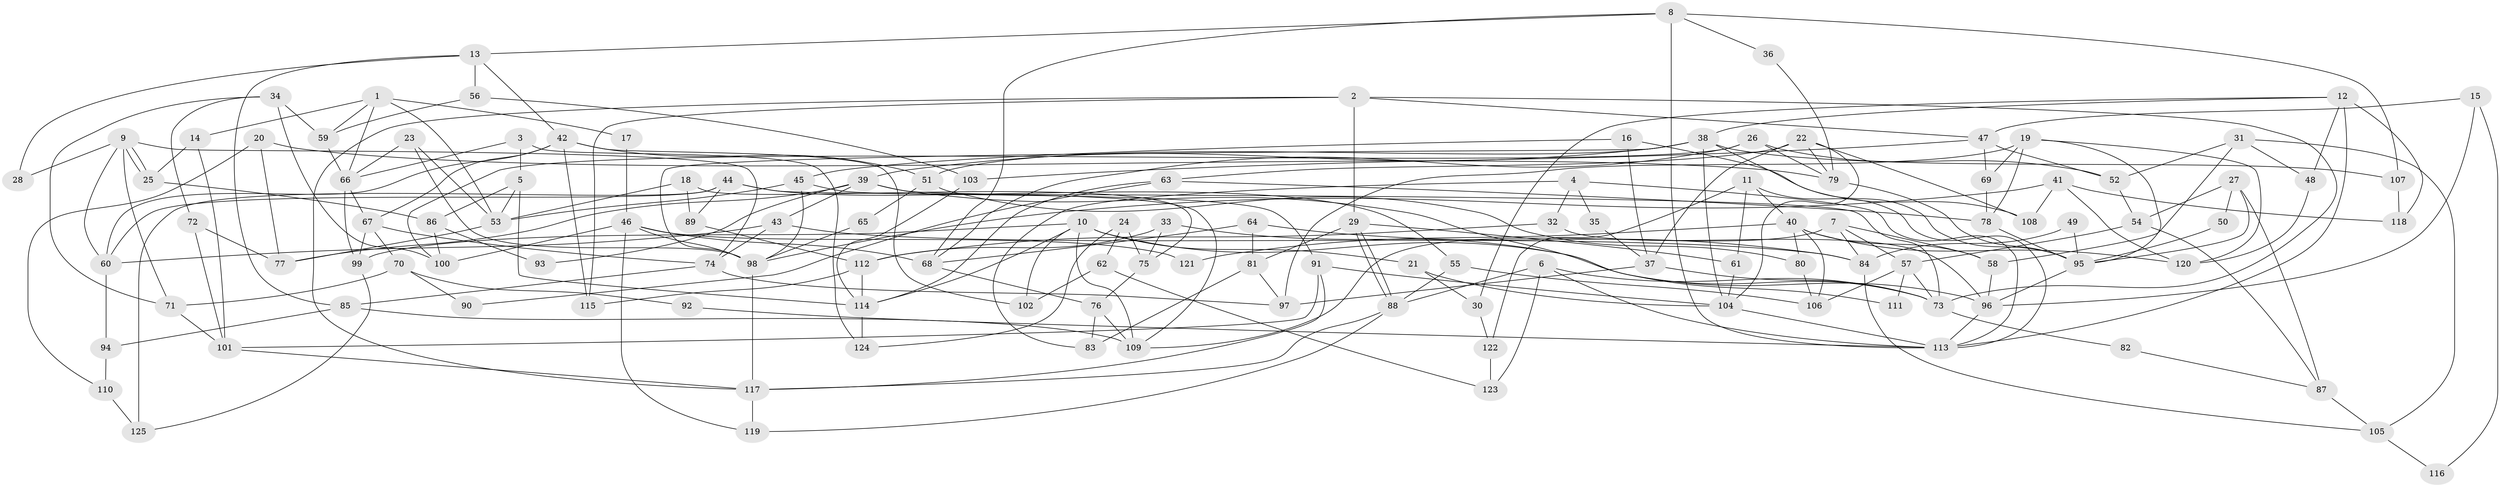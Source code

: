 // Generated by graph-tools (version 1.1) at 2025/50/03/09/25 03:50:02]
// undirected, 125 vertices, 250 edges
graph export_dot {
graph [start="1"]
  node [color=gray90,style=filled];
  1;
  2;
  3;
  4;
  5;
  6;
  7;
  8;
  9;
  10;
  11;
  12;
  13;
  14;
  15;
  16;
  17;
  18;
  19;
  20;
  21;
  22;
  23;
  24;
  25;
  26;
  27;
  28;
  29;
  30;
  31;
  32;
  33;
  34;
  35;
  36;
  37;
  38;
  39;
  40;
  41;
  42;
  43;
  44;
  45;
  46;
  47;
  48;
  49;
  50;
  51;
  52;
  53;
  54;
  55;
  56;
  57;
  58;
  59;
  60;
  61;
  62;
  63;
  64;
  65;
  66;
  67;
  68;
  69;
  70;
  71;
  72;
  73;
  74;
  75;
  76;
  77;
  78;
  79;
  80;
  81;
  82;
  83;
  84;
  85;
  86;
  87;
  88;
  89;
  90;
  91;
  92;
  93;
  94;
  95;
  96;
  97;
  98;
  99;
  100;
  101;
  102;
  103;
  104;
  105;
  106;
  107;
  108;
  109;
  110;
  111;
  112;
  113;
  114;
  115;
  116;
  117;
  118;
  119;
  120;
  121;
  122;
  123;
  124;
  125;
  1 -- 66;
  1 -- 59;
  1 -- 14;
  1 -- 17;
  1 -- 53;
  2 -- 117;
  2 -- 115;
  2 -- 29;
  2 -- 47;
  2 -- 73;
  3 -- 66;
  3 -- 5;
  3 -- 124;
  4 -- 32;
  4 -- 113;
  4 -- 35;
  4 -- 83;
  5 -- 53;
  5 -- 114;
  5 -- 86;
  6 -- 113;
  6 -- 88;
  6 -- 73;
  6 -- 123;
  7 -- 57;
  7 -- 84;
  7 -- 58;
  7 -- 109;
  8 -- 68;
  8 -- 113;
  8 -- 13;
  8 -- 36;
  8 -- 107;
  9 -- 60;
  9 -- 25;
  9 -- 25;
  9 -- 28;
  9 -- 71;
  9 -- 74;
  10 -- 109;
  10 -- 96;
  10 -- 21;
  10 -- 99;
  10 -- 102;
  10 -- 114;
  11 -- 61;
  11 -- 113;
  11 -- 40;
  11 -- 122;
  12 -- 48;
  12 -- 38;
  12 -- 30;
  12 -- 113;
  12 -- 118;
  13 -- 42;
  13 -- 28;
  13 -- 56;
  13 -- 85;
  14 -- 25;
  14 -- 101;
  15 -- 47;
  15 -- 96;
  15 -- 116;
  16 -- 45;
  16 -- 37;
  16 -- 108;
  17 -- 46;
  18 -- 75;
  18 -- 53;
  18 -- 89;
  19 -- 97;
  19 -- 120;
  19 -- 69;
  19 -- 78;
  19 -- 95;
  20 -- 110;
  20 -- 77;
  20 -- 79;
  21 -- 104;
  21 -- 30;
  22 -- 79;
  22 -- 104;
  22 -- 37;
  22 -- 63;
  22 -- 108;
  23 -- 98;
  23 -- 53;
  23 -- 66;
  24 -- 124;
  24 -- 62;
  24 -- 75;
  25 -- 86;
  26 -- 68;
  26 -- 79;
  26 -- 52;
  26 -- 100;
  27 -- 95;
  27 -- 54;
  27 -- 50;
  27 -- 87;
  29 -- 88;
  29 -- 88;
  29 -- 61;
  29 -- 81;
  30 -- 122;
  31 -- 105;
  31 -- 52;
  31 -- 48;
  31 -- 58;
  32 -- 112;
  32 -- 96;
  33 -- 75;
  33 -- 73;
  33 -- 112;
  34 -- 71;
  34 -- 100;
  34 -- 59;
  34 -- 72;
  35 -- 37;
  36 -- 79;
  37 -- 73;
  37 -- 97;
  38 -- 95;
  38 -- 104;
  38 -- 39;
  38 -- 51;
  38 -- 98;
  38 -- 107;
  39 -- 77;
  39 -- 43;
  39 -- 93;
  39 -- 109;
  39 -- 111;
  40 -- 58;
  40 -- 80;
  40 -- 106;
  40 -- 120;
  40 -- 121;
  41 -- 118;
  41 -- 108;
  41 -- 98;
  41 -- 120;
  42 -- 67;
  42 -- 60;
  42 -- 51;
  42 -- 102;
  42 -- 115;
  43 -- 74;
  43 -- 60;
  43 -- 84;
  44 -- 73;
  44 -- 89;
  44 -- 55;
  44 -- 60;
  44 -- 125;
  45 -- 98;
  45 -- 91;
  45 -- 53;
  46 -- 119;
  46 -- 98;
  46 -- 68;
  46 -- 100;
  46 -- 121;
  47 -- 103;
  47 -- 52;
  47 -- 69;
  48 -- 120;
  49 -- 95;
  49 -- 84;
  50 -- 95;
  51 -- 65;
  51 -- 80;
  52 -- 54;
  53 -- 77;
  54 -- 57;
  54 -- 87;
  55 -- 106;
  55 -- 88;
  56 -- 59;
  56 -- 103;
  57 -- 106;
  57 -- 73;
  57 -- 111;
  58 -- 96;
  59 -- 66;
  60 -- 94;
  61 -- 104;
  62 -- 123;
  62 -- 102;
  63 -- 78;
  63 -- 90;
  63 -- 114;
  64 -- 68;
  64 -- 81;
  64 -- 84;
  65 -- 98;
  66 -- 99;
  66 -- 67;
  67 -- 74;
  67 -- 70;
  67 -- 99;
  68 -- 76;
  69 -- 78;
  70 -- 71;
  70 -- 90;
  70 -- 92;
  71 -- 101;
  72 -- 101;
  72 -- 77;
  73 -- 82;
  74 -- 85;
  74 -- 97;
  75 -- 76;
  76 -- 109;
  76 -- 83;
  78 -- 95;
  79 -- 95;
  80 -- 106;
  81 -- 97;
  81 -- 83;
  82 -- 87;
  84 -- 105;
  85 -- 109;
  85 -- 94;
  86 -- 100;
  86 -- 93;
  87 -- 105;
  88 -- 117;
  88 -- 119;
  89 -- 112;
  91 -- 117;
  91 -- 101;
  91 -- 104;
  92 -- 113;
  94 -- 110;
  95 -- 96;
  96 -- 113;
  98 -- 117;
  99 -- 125;
  101 -- 117;
  103 -- 114;
  104 -- 113;
  105 -- 116;
  107 -- 118;
  110 -- 125;
  112 -- 114;
  112 -- 115;
  114 -- 124;
  117 -- 119;
  122 -- 123;
}
